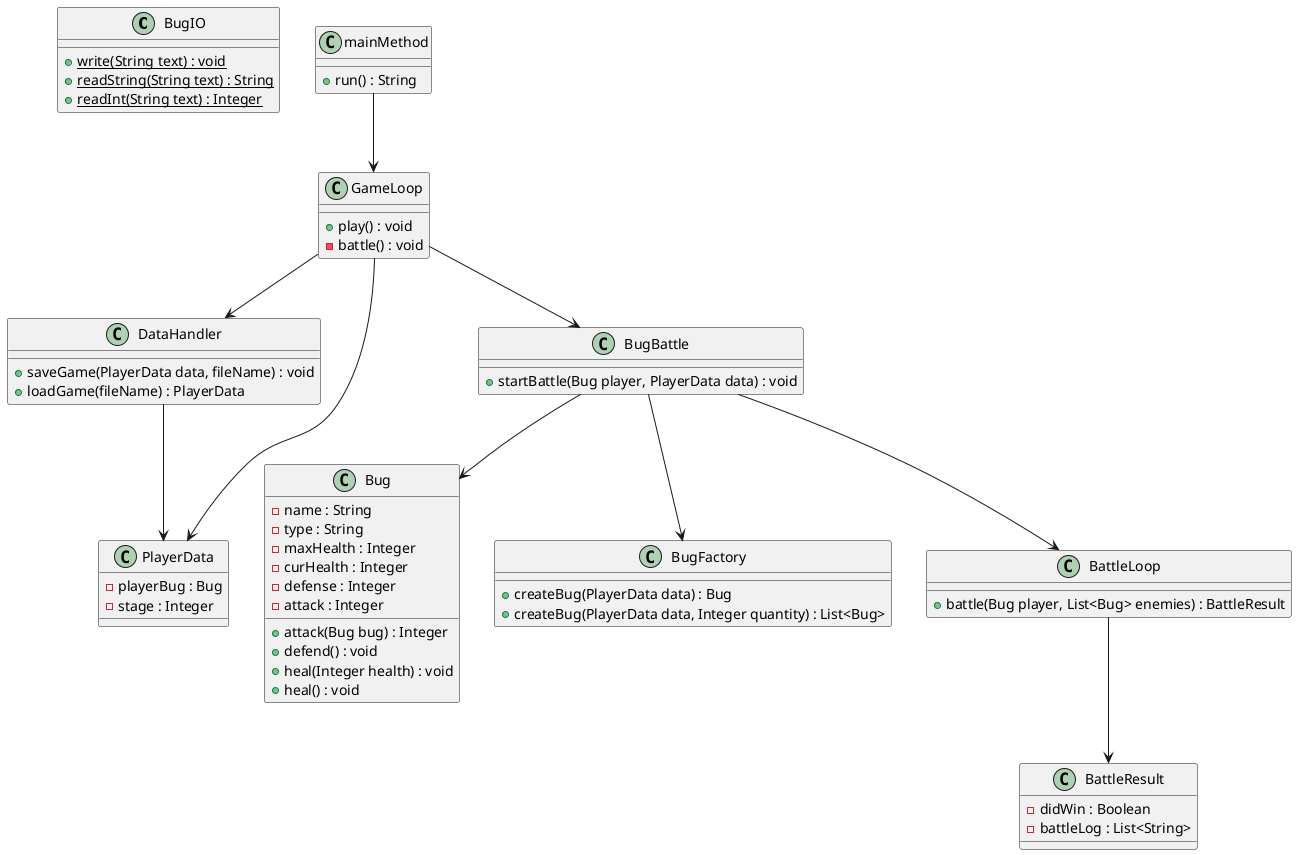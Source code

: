 


@startuml

static class BugIO {
  + {static} write(String text) : void
  + {static} readString(String text) : String
  + {static} readInt(String text) : Integer
}

class DataHandler {
  + saveGame(PlayerData data, fileName) : void
  + loadGame(fileName) : PlayerData
}

class Bug {
  - name : String
  - type : String
  - maxHealth : Integer
  - curHealth : Integer
  - defense : Integer
  - attack : Integer
  + attack(Bug bug) : Integer
  + defend() : void
  + heal(Integer health) : void
  + heal() : void
}

class mainMethod {
  + run() : String
}

class BugFactory {
  + createBug(PlayerData data) : Bug
  + createBug(PlayerData data, Integer quantity) : List<Bug>
}

class GameLoop {
  + play() : void
  - battle() : void
}

class BugBattle {
  + startBattle(Bug player, PlayerData data) : void
}

class BattleLoop {
  + battle(Bug player, List<Bug> enemies) : BattleResult
}

class BattleResult {
  - didWin : Boolean
  - battleLog : List<String>
}

class PlayerData {
  - playerBug : Bug
  - stage : Integer
}

mainMethod --> GameLoop
DataHandler --> PlayerData
GameLoop --> BugBattle
GameLoop --> DataHandler
GameLoop --> PlayerData
BugBattle --> BattleLoop
BugBattle --> BugFactory
BugBattle --> Bug
BattleLoop --> BattleResult

@enduml
